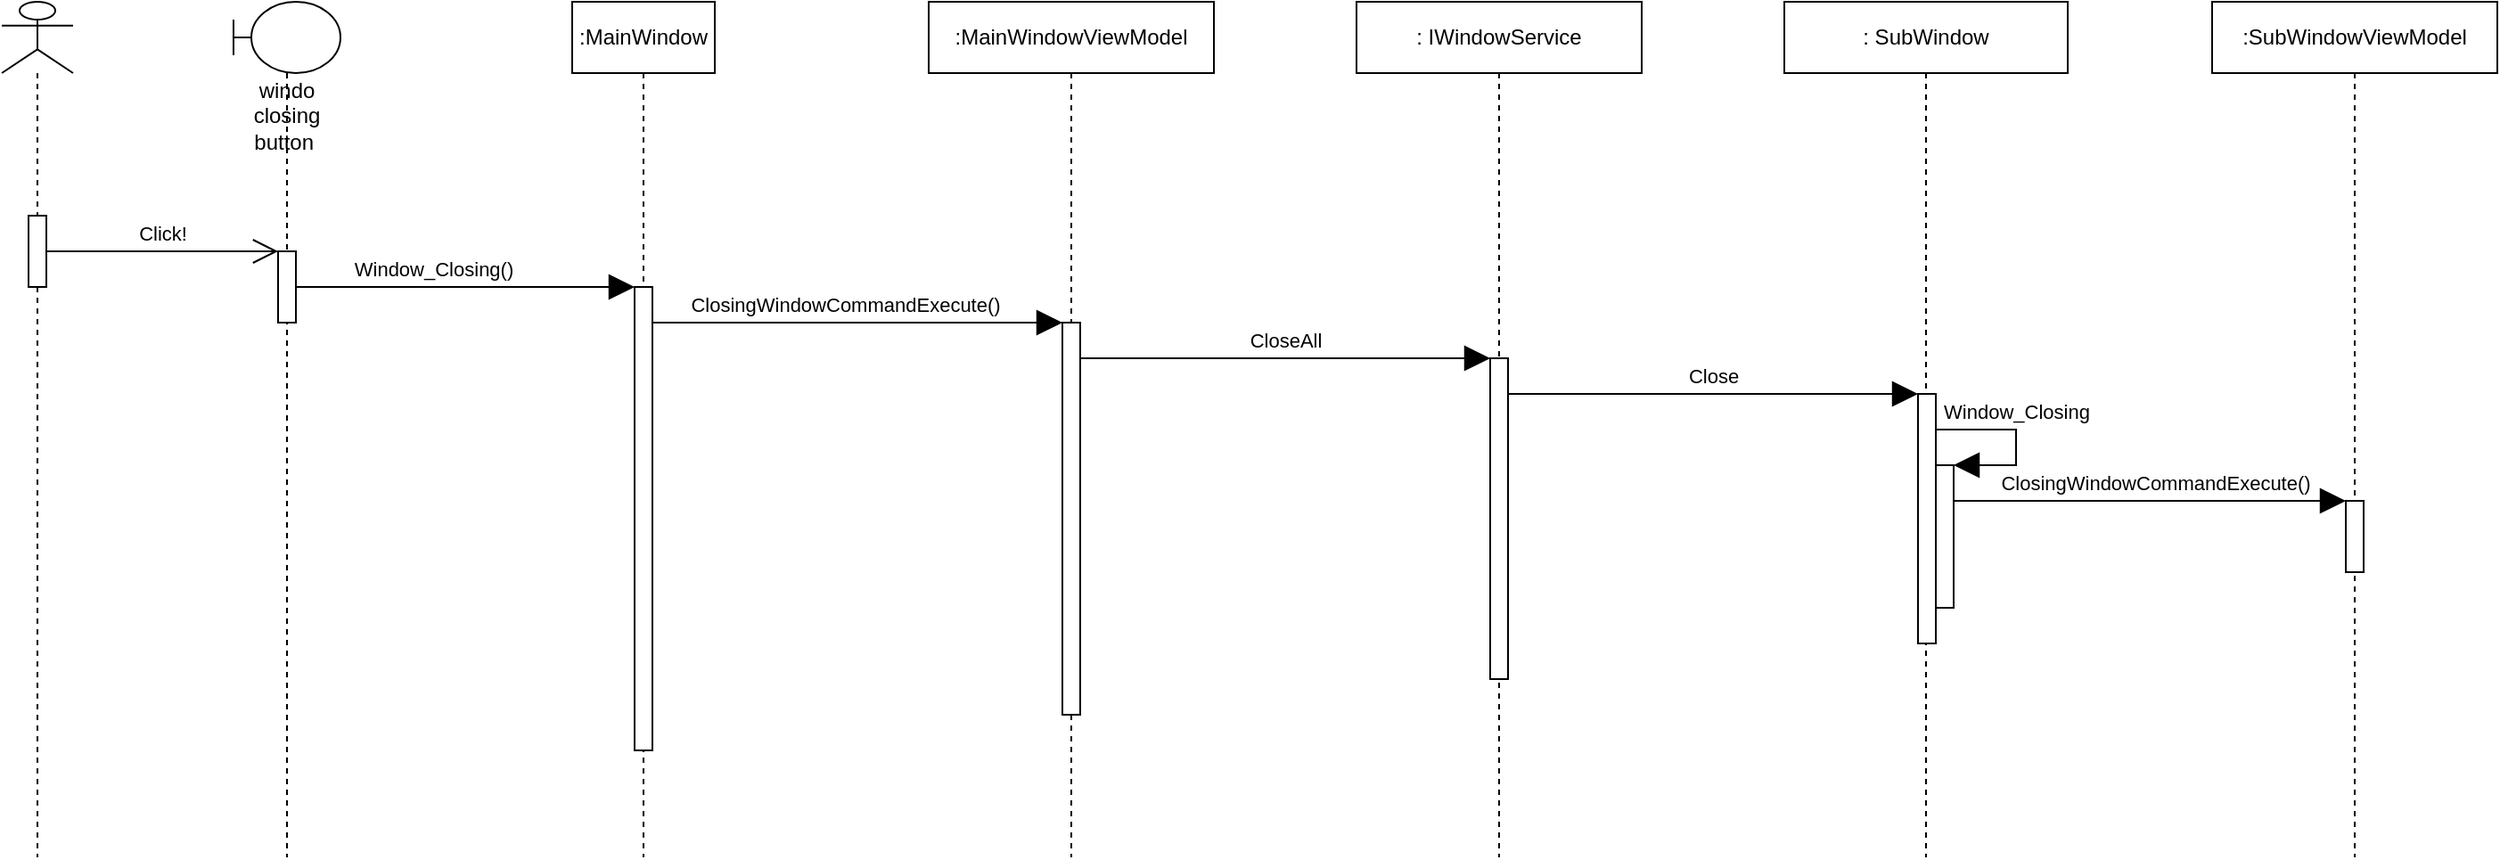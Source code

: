 <mxfile version="20.8.16" type="device"><diagram name="sequence" id="jGbEKzYxL5OvoBD3dQl3"><mxGraphModel dx="1046" dy="1694" grid="1" gridSize="10" guides="1" tooltips="1" connect="1" arrows="1" fold="1" page="1" pageScale="1" pageWidth="827" pageHeight="1169" math="0" shadow="0"><root><mxCell id="0"/><mxCell id="1" parent="0"/><mxCell id="vwGR6I2Sr-TFondNS46i-1" value="" style="shape=umlLifeline;participant=umlActor;perimeter=lifelinePerimeter;whiteSpace=wrap;html=1;container=1;collapsible=0;recursiveResize=0;verticalAlign=top;spacingTop=36;outlineConnect=0;" parent="1" vertex="1"><mxGeometry x="80" y="120" width="40" height="480" as="geometry"/></mxCell><mxCell id="vwGR6I2Sr-TFondNS46i-4" value="" style="html=1;points=[];perimeter=orthogonalPerimeter;" parent="vwGR6I2Sr-TFondNS46i-1" vertex="1"><mxGeometry x="15" y="120" width="10" height="40" as="geometry"/></mxCell><mxCell id="vwGR6I2Sr-TFondNS46i-2" value="windo closing button&amp;nbsp;" style="shape=umlLifeline;participant=umlBoundary;perimeter=lifelinePerimeter;whiteSpace=wrap;html=1;container=1;collapsible=0;recursiveResize=0;verticalAlign=top;spacingTop=36;outlineConnect=0;" parent="1" vertex="1"><mxGeometry x="210" y="120" width="60" height="480" as="geometry"/></mxCell><mxCell id="vwGR6I2Sr-TFondNS46i-5" value="" style="html=1;points=[];perimeter=orthogonalPerimeter;" parent="vwGR6I2Sr-TFondNS46i-2" vertex="1"><mxGeometry x="25" y="140" width="10" height="40" as="geometry"/></mxCell><mxCell id="vwGR6I2Sr-TFondNS46i-3" value=":MainWindow" style="shape=umlLifeline;perimeter=lifelinePerimeter;whiteSpace=wrap;html=1;container=1;collapsible=0;recursiveResize=0;outlineConnect=0;" parent="1" vertex="1"><mxGeometry x="400" y="120" width="80" height="480" as="geometry"/></mxCell><mxCell id="vwGR6I2Sr-TFondNS46i-7" value="" style="html=1;points=[];perimeter=orthogonalPerimeter;" parent="vwGR6I2Sr-TFondNS46i-3" vertex="1"><mxGeometry x="35" y="160" width="10" height="260" as="geometry"/></mxCell><mxCell id="vwGR6I2Sr-TFondNS46i-6" value="Click!" style="edgeStyle=orthogonalEdgeStyle;rounded=0;orthogonalLoop=1;jettySize=auto;html=1;endArrow=open;endFill=0;endSize=12;" parent="1" source="vwGR6I2Sr-TFondNS46i-4" target="vwGR6I2Sr-TFondNS46i-5" edge="1"><mxGeometry y="10" relative="1" as="geometry"><Array as="points"><mxPoint x="200" y="260"/><mxPoint x="200" y="260"/></Array><mxPoint as="offset"/></mxGeometry></mxCell><mxCell id="vwGR6I2Sr-TFondNS46i-8" style="edgeStyle=orthogonalEdgeStyle;rounded=0;orthogonalLoop=1;jettySize=auto;html=1;endArrow=block;endFill=1;endSize=12;" parent="1" source="vwGR6I2Sr-TFondNS46i-5" target="vwGR6I2Sr-TFondNS46i-7" edge="1"><mxGeometry relative="1" as="geometry"><Array as="points"><mxPoint x="390" y="280"/><mxPoint x="390" y="280"/></Array></mxGeometry></mxCell><mxCell id="vwGR6I2Sr-TFondNS46i-9" value="Window_Closing()" style="edgeLabel;html=1;align=center;verticalAlign=middle;resizable=0;points=[];" parent="vwGR6I2Sr-TFondNS46i-8" vertex="1" connectable="0"><mxGeometry x="-0.19" y="-1" relative="1" as="geometry"><mxPoint y="-11" as="offset"/></mxGeometry></mxCell><mxCell id="vwGR6I2Sr-TFondNS46i-10" value=":MainWindowViewModel" style="shape=umlLifeline;perimeter=lifelinePerimeter;whiteSpace=wrap;html=1;container=1;collapsible=0;recursiveResize=0;outlineConnect=0;" parent="1" vertex="1"><mxGeometry x="600" y="120" width="160" height="480" as="geometry"/></mxCell><mxCell id="vwGR6I2Sr-TFondNS46i-11" value="" style="html=1;points=[];perimeter=orthogonalPerimeter;" parent="vwGR6I2Sr-TFondNS46i-10" vertex="1"><mxGeometry x="75" y="180" width="10" height="220" as="geometry"/></mxCell><mxCell id="vwGR6I2Sr-TFondNS46i-12" style="edgeStyle=orthogonalEdgeStyle;rounded=0;orthogonalLoop=1;jettySize=auto;html=1;endArrow=block;endFill=1;endSize=12;" parent="1" source="vwGR6I2Sr-TFondNS46i-7" target="vwGR6I2Sr-TFondNS46i-11" edge="1"><mxGeometry relative="1" as="geometry"><Array as="points"><mxPoint x="540" y="300"/><mxPoint x="540" y="300"/></Array></mxGeometry></mxCell><mxCell id="vwGR6I2Sr-TFondNS46i-13" value="ClosingWindowCommandExecute()" style="edgeLabel;html=1;align=center;verticalAlign=middle;resizable=0;points=[];" parent="vwGR6I2Sr-TFondNS46i-12" vertex="1" connectable="0"><mxGeometry x="-0.224" y="4" relative="1" as="geometry"><mxPoint x="19" y="-6" as="offset"/></mxGeometry></mxCell><mxCell id="vwGR6I2Sr-TFondNS46i-22" value=":SubWindowViewModel" style="shape=umlLifeline;perimeter=lifelinePerimeter;whiteSpace=wrap;html=1;container=1;collapsible=0;recursiveResize=0;outlineConnect=0;" parent="1" vertex="1"><mxGeometry x="1320" y="120" width="160" height="480" as="geometry"/></mxCell><mxCell id="arTVgFJ3X5lMMy5FEUPI-7" value="" style="html=1;points=[];perimeter=orthogonalPerimeter;" vertex="1" parent="vwGR6I2Sr-TFondNS46i-22"><mxGeometry x="75" y="280" width="10" height="40" as="geometry"/></mxCell><mxCell id="vwGR6I2Sr-TFondNS46i-28" value=": SubWindow" style="shape=umlLifeline;perimeter=lifelinePerimeter;whiteSpace=wrap;html=1;container=1;collapsible=0;recursiveResize=0;outlineConnect=0;" parent="1" vertex="1"><mxGeometry x="1080" y="120" width="159" height="480" as="geometry"/></mxCell><mxCell id="arTVgFJ3X5lMMy5FEUPI-11" style="edgeStyle=orthogonalEdgeStyle;rounded=0;orthogonalLoop=1;jettySize=auto;html=1;endArrow=block;endFill=1;endSize=12;" edge="1" parent="vwGR6I2Sr-TFondNS46i-28" source="arTVgFJ3X5lMMy5FEUPI-5" target="arTVgFJ3X5lMMy5FEUPI-10"><mxGeometry relative="1" as="geometry"><Array as="points"><mxPoint x="130" y="240"/><mxPoint x="130" y="260"/></Array></mxGeometry></mxCell><mxCell id="arTVgFJ3X5lMMy5FEUPI-12" value="Window_Closing" style="edgeLabel;html=1;align=center;verticalAlign=middle;resizable=0;points=[];" vertex="1" connectable="0" parent="arTVgFJ3X5lMMy5FEUPI-11"><mxGeometry x="-0.3" y="1" relative="1" as="geometry"><mxPoint x="10" y="-9" as="offset"/></mxGeometry></mxCell><mxCell id="arTVgFJ3X5lMMy5FEUPI-5" value="" style="html=1;points=[];perimeter=orthogonalPerimeter;" vertex="1" parent="vwGR6I2Sr-TFondNS46i-28"><mxGeometry x="75" y="220" width="10" height="140" as="geometry"/></mxCell><mxCell id="arTVgFJ3X5lMMy5FEUPI-10" value="" style="html=1;points=[];perimeter=orthogonalPerimeter;" vertex="1" parent="vwGR6I2Sr-TFondNS46i-28"><mxGeometry x="85" y="260" width="10" height="80" as="geometry"/></mxCell><mxCell id="arTVgFJ3X5lMMy5FEUPI-1" value=": IWindowService" style="shape=umlLifeline;perimeter=lifelinePerimeter;whiteSpace=wrap;html=1;container=1;collapsible=0;recursiveResize=0;outlineConnect=0;" vertex="1" parent="1"><mxGeometry x="840" y="120" width="160" height="480" as="geometry"/></mxCell><mxCell id="arTVgFJ3X5lMMy5FEUPI-2" value="" style="html=1;points=[];perimeter=orthogonalPerimeter;" vertex="1" parent="arTVgFJ3X5lMMy5FEUPI-1"><mxGeometry x="75" y="200" width="10" height="180" as="geometry"/></mxCell><mxCell id="arTVgFJ3X5lMMy5FEUPI-3" style="edgeStyle=orthogonalEdgeStyle;rounded=0;orthogonalLoop=1;jettySize=auto;html=1;endArrow=block;endFill=1;endSize=12;" edge="1" parent="1" source="vwGR6I2Sr-TFondNS46i-11" target="arTVgFJ3X5lMMy5FEUPI-2"><mxGeometry relative="1" as="geometry"><Array as="points"><mxPoint x="810" y="320"/><mxPoint x="810" y="320"/></Array></mxGeometry></mxCell><mxCell id="arTVgFJ3X5lMMy5FEUPI-4" value="CloseAll" style="edgeLabel;html=1;align=center;verticalAlign=middle;resizable=0;points=[];" vertex="1" connectable="0" parent="arTVgFJ3X5lMMy5FEUPI-3"><mxGeometry x="-0.243" y="-1" relative="1" as="geometry"><mxPoint x="28" y="-11" as="offset"/></mxGeometry></mxCell><mxCell id="arTVgFJ3X5lMMy5FEUPI-6" value="Close" style="edgeStyle=orthogonalEdgeStyle;rounded=0;orthogonalLoop=1;jettySize=auto;html=1;endArrow=block;endFill=1;endSize=12;" edge="1" parent="1" source="arTVgFJ3X5lMMy5FEUPI-2" target="arTVgFJ3X5lMMy5FEUPI-5"><mxGeometry y="10" relative="1" as="geometry"><Array as="points"><mxPoint x="1030" y="340"/><mxPoint x="1030" y="340"/></Array><mxPoint as="offset"/></mxGeometry></mxCell><mxCell id="arTVgFJ3X5lMMy5FEUPI-8" style="edgeStyle=orthogonalEdgeStyle;rounded=0;orthogonalLoop=1;jettySize=auto;html=1;endArrow=block;endFill=1;endSize=12;" edge="1" parent="1" source="arTVgFJ3X5lMMy5FEUPI-10" target="arTVgFJ3X5lMMy5FEUPI-7"><mxGeometry relative="1" as="geometry"><Array as="points"><mxPoint x="1280" y="400"/><mxPoint x="1280" y="400"/></Array></mxGeometry></mxCell><mxCell id="arTVgFJ3X5lMMy5FEUPI-9" value="ClosingWindowCommandExecute()" style="edgeLabel;html=1;align=center;verticalAlign=middle;resizable=0;points=[];" vertex="1" connectable="0" parent="arTVgFJ3X5lMMy5FEUPI-8"><mxGeometry x="-0.617" y="3" relative="1" as="geometry"><mxPoint x="71" y="-7" as="offset"/></mxGeometry></mxCell></root></mxGraphModel></diagram></mxfile>